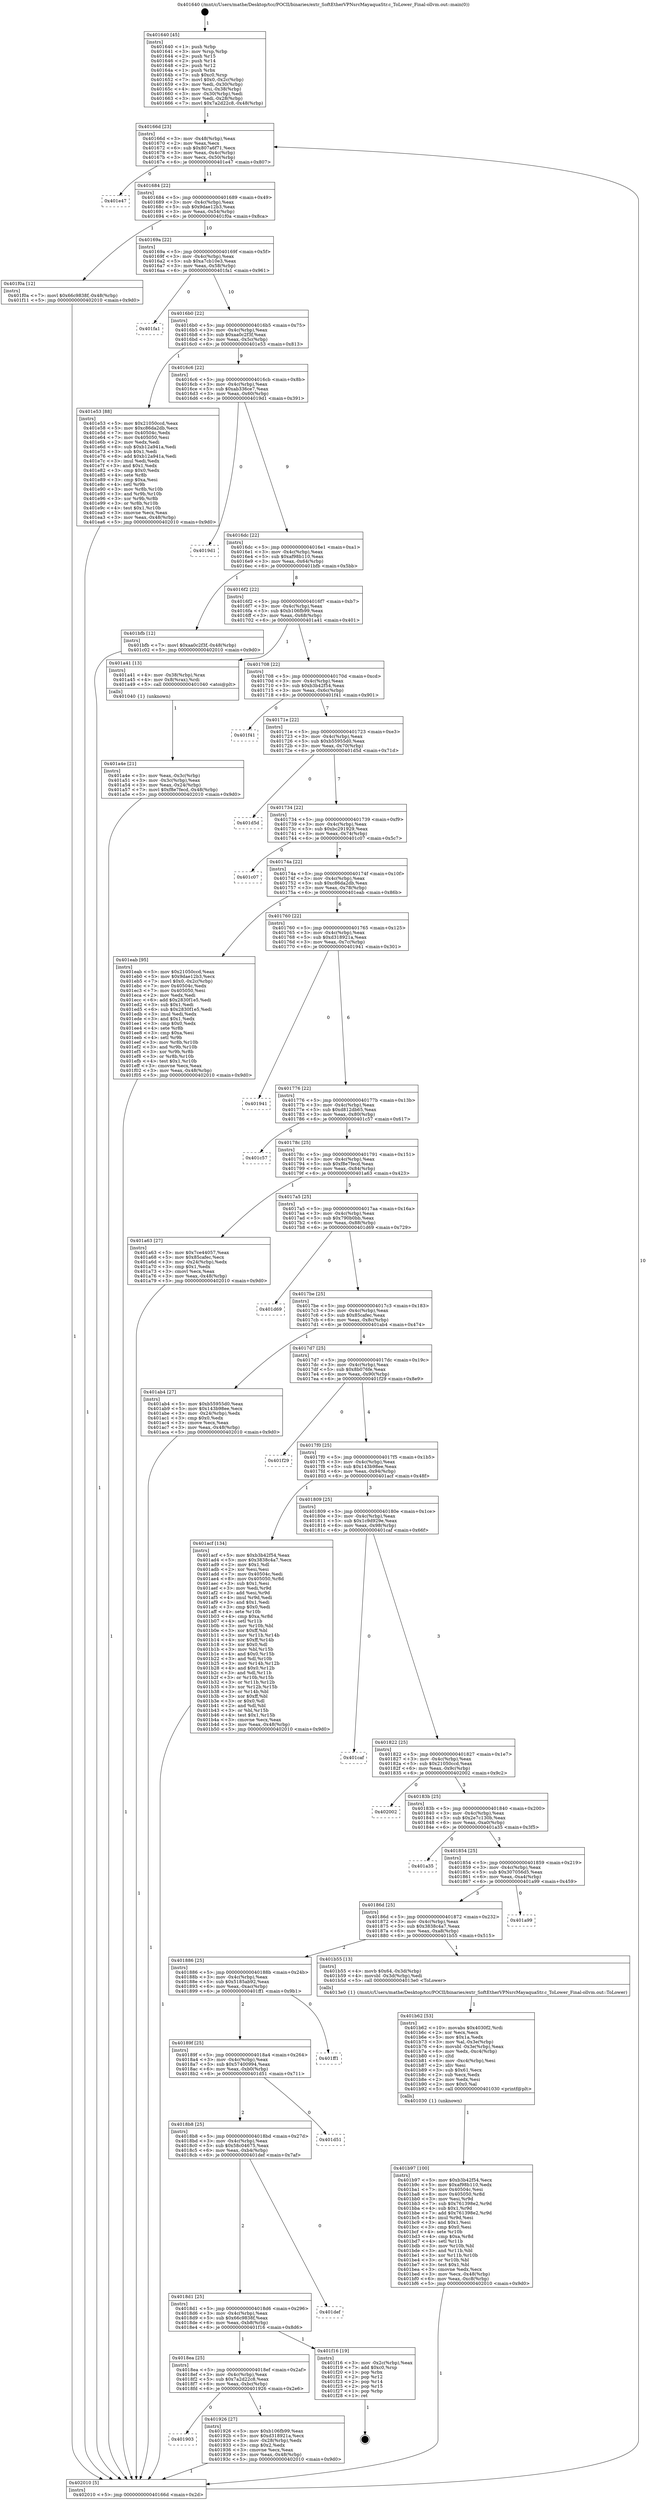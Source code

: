 digraph "0x401640" {
  label = "0x401640 (/mnt/c/Users/mathe/Desktop/tcc/POCII/binaries/extr_SoftEtherVPNsrcMayaquaStr.c_ToLower_Final-ollvm.out::main(0))"
  labelloc = "t"
  node[shape=record]

  Entry [label="",width=0.3,height=0.3,shape=circle,fillcolor=black,style=filled]
  "0x40166d" [label="{
     0x40166d [23]\l
     | [instrs]\l
     &nbsp;&nbsp;0x40166d \<+3\>: mov -0x48(%rbp),%eax\l
     &nbsp;&nbsp;0x401670 \<+2\>: mov %eax,%ecx\l
     &nbsp;&nbsp;0x401672 \<+6\>: sub $0x807a6f71,%ecx\l
     &nbsp;&nbsp;0x401678 \<+3\>: mov %eax,-0x4c(%rbp)\l
     &nbsp;&nbsp;0x40167b \<+3\>: mov %ecx,-0x50(%rbp)\l
     &nbsp;&nbsp;0x40167e \<+6\>: je 0000000000401e47 \<main+0x807\>\l
  }"]
  "0x401e47" [label="{
     0x401e47\l
  }", style=dashed]
  "0x401684" [label="{
     0x401684 [22]\l
     | [instrs]\l
     &nbsp;&nbsp;0x401684 \<+5\>: jmp 0000000000401689 \<main+0x49\>\l
     &nbsp;&nbsp;0x401689 \<+3\>: mov -0x4c(%rbp),%eax\l
     &nbsp;&nbsp;0x40168c \<+5\>: sub $0x9dae12b3,%eax\l
     &nbsp;&nbsp;0x401691 \<+3\>: mov %eax,-0x54(%rbp)\l
     &nbsp;&nbsp;0x401694 \<+6\>: je 0000000000401f0a \<main+0x8ca\>\l
  }"]
  Exit [label="",width=0.3,height=0.3,shape=circle,fillcolor=black,style=filled,peripheries=2]
  "0x401f0a" [label="{
     0x401f0a [12]\l
     | [instrs]\l
     &nbsp;&nbsp;0x401f0a \<+7\>: movl $0x66c9838f,-0x48(%rbp)\l
     &nbsp;&nbsp;0x401f11 \<+5\>: jmp 0000000000402010 \<main+0x9d0\>\l
  }"]
  "0x40169a" [label="{
     0x40169a [22]\l
     | [instrs]\l
     &nbsp;&nbsp;0x40169a \<+5\>: jmp 000000000040169f \<main+0x5f\>\l
     &nbsp;&nbsp;0x40169f \<+3\>: mov -0x4c(%rbp),%eax\l
     &nbsp;&nbsp;0x4016a2 \<+5\>: sub $0xa7cb10e3,%eax\l
     &nbsp;&nbsp;0x4016a7 \<+3\>: mov %eax,-0x58(%rbp)\l
     &nbsp;&nbsp;0x4016aa \<+6\>: je 0000000000401fa1 \<main+0x961\>\l
  }"]
  "0x401b97" [label="{
     0x401b97 [100]\l
     | [instrs]\l
     &nbsp;&nbsp;0x401b97 \<+5\>: mov $0xb3b42f54,%ecx\l
     &nbsp;&nbsp;0x401b9c \<+5\>: mov $0xaf98b110,%edx\l
     &nbsp;&nbsp;0x401ba1 \<+7\>: mov 0x40504c,%esi\l
     &nbsp;&nbsp;0x401ba8 \<+8\>: mov 0x405050,%r8d\l
     &nbsp;&nbsp;0x401bb0 \<+3\>: mov %esi,%r9d\l
     &nbsp;&nbsp;0x401bb3 \<+7\>: sub $0x761398e2,%r9d\l
     &nbsp;&nbsp;0x401bba \<+4\>: sub $0x1,%r9d\l
     &nbsp;&nbsp;0x401bbe \<+7\>: add $0x761398e2,%r9d\l
     &nbsp;&nbsp;0x401bc5 \<+4\>: imul %r9d,%esi\l
     &nbsp;&nbsp;0x401bc9 \<+3\>: and $0x1,%esi\l
     &nbsp;&nbsp;0x401bcc \<+3\>: cmp $0x0,%esi\l
     &nbsp;&nbsp;0x401bcf \<+4\>: sete %r10b\l
     &nbsp;&nbsp;0x401bd3 \<+4\>: cmp $0xa,%r8d\l
     &nbsp;&nbsp;0x401bd7 \<+4\>: setl %r11b\l
     &nbsp;&nbsp;0x401bdb \<+3\>: mov %r10b,%bl\l
     &nbsp;&nbsp;0x401bde \<+3\>: and %r11b,%bl\l
     &nbsp;&nbsp;0x401be1 \<+3\>: xor %r11b,%r10b\l
     &nbsp;&nbsp;0x401be4 \<+3\>: or %r10b,%bl\l
     &nbsp;&nbsp;0x401be7 \<+3\>: test $0x1,%bl\l
     &nbsp;&nbsp;0x401bea \<+3\>: cmovne %edx,%ecx\l
     &nbsp;&nbsp;0x401bed \<+3\>: mov %ecx,-0x48(%rbp)\l
     &nbsp;&nbsp;0x401bf0 \<+6\>: mov %eax,-0xc8(%rbp)\l
     &nbsp;&nbsp;0x401bf6 \<+5\>: jmp 0000000000402010 \<main+0x9d0\>\l
  }"]
  "0x401fa1" [label="{
     0x401fa1\l
  }", style=dashed]
  "0x4016b0" [label="{
     0x4016b0 [22]\l
     | [instrs]\l
     &nbsp;&nbsp;0x4016b0 \<+5\>: jmp 00000000004016b5 \<main+0x75\>\l
     &nbsp;&nbsp;0x4016b5 \<+3\>: mov -0x4c(%rbp),%eax\l
     &nbsp;&nbsp;0x4016b8 \<+5\>: sub $0xaa0c2f3f,%eax\l
     &nbsp;&nbsp;0x4016bd \<+3\>: mov %eax,-0x5c(%rbp)\l
     &nbsp;&nbsp;0x4016c0 \<+6\>: je 0000000000401e53 \<main+0x813\>\l
  }"]
  "0x401b62" [label="{
     0x401b62 [53]\l
     | [instrs]\l
     &nbsp;&nbsp;0x401b62 \<+10\>: movabs $0x4030f2,%rdi\l
     &nbsp;&nbsp;0x401b6c \<+2\>: xor %ecx,%ecx\l
     &nbsp;&nbsp;0x401b6e \<+5\>: mov $0x1a,%edx\l
     &nbsp;&nbsp;0x401b73 \<+3\>: mov %al,-0x3e(%rbp)\l
     &nbsp;&nbsp;0x401b76 \<+4\>: movsbl -0x3e(%rbp),%eax\l
     &nbsp;&nbsp;0x401b7a \<+6\>: mov %edx,-0xc4(%rbp)\l
     &nbsp;&nbsp;0x401b80 \<+1\>: cltd\l
     &nbsp;&nbsp;0x401b81 \<+6\>: mov -0xc4(%rbp),%esi\l
     &nbsp;&nbsp;0x401b87 \<+2\>: idiv %esi\l
     &nbsp;&nbsp;0x401b89 \<+3\>: sub $0x61,%ecx\l
     &nbsp;&nbsp;0x401b8c \<+2\>: sub %ecx,%edx\l
     &nbsp;&nbsp;0x401b8e \<+2\>: mov %edx,%esi\l
     &nbsp;&nbsp;0x401b90 \<+2\>: mov $0x0,%al\l
     &nbsp;&nbsp;0x401b92 \<+5\>: call 0000000000401030 \<printf@plt\>\l
     | [calls]\l
     &nbsp;&nbsp;0x401030 \{1\} (unknown)\l
  }"]
  "0x401e53" [label="{
     0x401e53 [88]\l
     | [instrs]\l
     &nbsp;&nbsp;0x401e53 \<+5\>: mov $0x21050ccd,%eax\l
     &nbsp;&nbsp;0x401e58 \<+5\>: mov $0xc86da2db,%ecx\l
     &nbsp;&nbsp;0x401e5d \<+7\>: mov 0x40504c,%edx\l
     &nbsp;&nbsp;0x401e64 \<+7\>: mov 0x405050,%esi\l
     &nbsp;&nbsp;0x401e6b \<+2\>: mov %edx,%edi\l
     &nbsp;&nbsp;0x401e6d \<+6\>: sub $0xb12a941a,%edi\l
     &nbsp;&nbsp;0x401e73 \<+3\>: sub $0x1,%edi\l
     &nbsp;&nbsp;0x401e76 \<+6\>: add $0xb12a941a,%edi\l
     &nbsp;&nbsp;0x401e7c \<+3\>: imul %edi,%edx\l
     &nbsp;&nbsp;0x401e7f \<+3\>: and $0x1,%edx\l
     &nbsp;&nbsp;0x401e82 \<+3\>: cmp $0x0,%edx\l
     &nbsp;&nbsp;0x401e85 \<+4\>: sete %r8b\l
     &nbsp;&nbsp;0x401e89 \<+3\>: cmp $0xa,%esi\l
     &nbsp;&nbsp;0x401e8c \<+4\>: setl %r9b\l
     &nbsp;&nbsp;0x401e90 \<+3\>: mov %r8b,%r10b\l
     &nbsp;&nbsp;0x401e93 \<+3\>: and %r9b,%r10b\l
     &nbsp;&nbsp;0x401e96 \<+3\>: xor %r9b,%r8b\l
     &nbsp;&nbsp;0x401e99 \<+3\>: or %r8b,%r10b\l
     &nbsp;&nbsp;0x401e9c \<+4\>: test $0x1,%r10b\l
     &nbsp;&nbsp;0x401ea0 \<+3\>: cmovne %ecx,%eax\l
     &nbsp;&nbsp;0x401ea3 \<+3\>: mov %eax,-0x48(%rbp)\l
     &nbsp;&nbsp;0x401ea6 \<+5\>: jmp 0000000000402010 \<main+0x9d0\>\l
  }"]
  "0x4016c6" [label="{
     0x4016c6 [22]\l
     | [instrs]\l
     &nbsp;&nbsp;0x4016c6 \<+5\>: jmp 00000000004016cb \<main+0x8b\>\l
     &nbsp;&nbsp;0x4016cb \<+3\>: mov -0x4c(%rbp),%eax\l
     &nbsp;&nbsp;0x4016ce \<+5\>: sub $0xab336ce7,%eax\l
     &nbsp;&nbsp;0x4016d3 \<+3\>: mov %eax,-0x60(%rbp)\l
     &nbsp;&nbsp;0x4016d6 \<+6\>: je 00000000004019d1 \<main+0x391\>\l
  }"]
  "0x401a4e" [label="{
     0x401a4e [21]\l
     | [instrs]\l
     &nbsp;&nbsp;0x401a4e \<+3\>: mov %eax,-0x3c(%rbp)\l
     &nbsp;&nbsp;0x401a51 \<+3\>: mov -0x3c(%rbp),%eax\l
     &nbsp;&nbsp;0x401a54 \<+3\>: mov %eax,-0x24(%rbp)\l
     &nbsp;&nbsp;0x401a57 \<+7\>: movl $0xf8e7fecd,-0x48(%rbp)\l
     &nbsp;&nbsp;0x401a5e \<+5\>: jmp 0000000000402010 \<main+0x9d0\>\l
  }"]
  "0x4019d1" [label="{
     0x4019d1\l
  }", style=dashed]
  "0x4016dc" [label="{
     0x4016dc [22]\l
     | [instrs]\l
     &nbsp;&nbsp;0x4016dc \<+5\>: jmp 00000000004016e1 \<main+0xa1\>\l
     &nbsp;&nbsp;0x4016e1 \<+3\>: mov -0x4c(%rbp),%eax\l
     &nbsp;&nbsp;0x4016e4 \<+5\>: sub $0xaf98b110,%eax\l
     &nbsp;&nbsp;0x4016e9 \<+3\>: mov %eax,-0x64(%rbp)\l
     &nbsp;&nbsp;0x4016ec \<+6\>: je 0000000000401bfb \<main+0x5bb\>\l
  }"]
  "0x401640" [label="{
     0x401640 [45]\l
     | [instrs]\l
     &nbsp;&nbsp;0x401640 \<+1\>: push %rbp\l
     &nbsp;&nbsp;0x401641 \<+3\>: mov %rsp,%rbp\l
     &nbsp;&nbsp;0x401644 \<+2\>: push %r15\l
     &nbsp;&nbsp;0x401646 \<+2\>: push %r14\l
     &nbsp;&nbsp;0x401648 \<+2\>: push %r12\l
     &nbsp;&nbsp;0x40164a \<+1\>: push %rbx\l
     &nbsp;&nbsp;0x40164b \<+7\>: sub $0xc0,%rsp\l
     &nbsp;&nbsp;0x401652 \<+7\>: movl $0x0,-0x2c(%rbp)\l
     &nbsp;&nbsp;0x401659 \<+3\>: mov %edi,-0x30(%rbp)\l
     &nbsp;&nbsp;0x40165c \<+4\>: mov %rsi,-0x38(%rbp)\l
     &nbsp;&nbsp;0x401660 \<+3\>: mov -0x30(%rbp),%edi\l
     &nbsp;&nbsp;0x401663 \<+3\>: mov %edi,-0x28(%rbp)\l
     &nbsp;&nbsp;0x401666 \<+7\>: movl $0x7a2d22c8,-0x48(%rbp)\l
  }"]
  "0x401bfb" [label="{
     0x401bfb [12]\l
     | [instrs]\l
     &nbsp;&nbsp;0x401bfb \<+7\>: movl $0xaa0c2f3f,-0x48(%rbp)\l
     &nbsp;&nbsp;0x401c02 \<+5\>: jmp 0000000000402010 \<main+0x9d0\>\l
  }"]
  "0x4016f2" [label="{
     0x4016f2 [22]\l
     | [instrs]\l
     &nbsp;&nbsp;0x4016f2 \<+5\>: jmp 00000000004016f7 \<main+0xb7\>\l
     &nbsp;&nbsp;0x4016f7 \<+3\>: mov -0x4c(%rbp),%eax\l
     &nbsp;&nbsp;0x4016fa \<+5\>: sub $0xb106fb99,%eax\l
     &nbsp;&nbsp;0x4016ff \<+3\>: mov %eax,-0x68(%rbp)\l
     &nbsp;&nbsp;0x401702 \<+6\>: je 0000000000401a41 \<main+0x401\>\l
  }"]
  "0x402010" [label="{
     0x402010 [5]\l
     | [instrs]\l
     &nbsp;&nbsp;0x402010 \<+5\>: jmp 000000000040166d \<main+0x2d\>\l
  }"]
  "0x401a41" [label="{
     0x401a41 [13]\l
     | [instrs]\l
     &nbsp;&nbsp;0x401a41 \<+4\>: mov -0x38(%rbp),%rax\l
     &nbsp;&nbsp;0x401a45 \<+4\>: mov 0x8(%rax),%rdi\l
     &nbsp;&nbsp;0x401a49 \<+5\>: call 0000000000401040 \<atoi@plt\>\l
     | [calls]\l
     &nbsp;&nbsp;0x401040 \{1\} (unknown)\l
  }"]
  "0x401708" [label="{
     0x401708 [22]\l
     | [instrs]\l
     &nbsp;&nbsp;0x401708 \<+5\>: jmp 000000000040170d \<main+0xcd\>\l
     &nbsp;&nbsp;0x40170d \<+3\>: mov -0x4c(%rbp),%eax\l
     &nbsp;&nbsp;0x401710 \<+5\>: sub $0xb3b42f54,%eax\l
     &nbsp;&nbsp;0x401715 \<+3\>: mov %eax,-0x6c(%rbp)\l
     &nbsp;&nbsp;0x401718 \<+6\>: je 0000000000401f41 \<main+0x901\>\l
  }"]
  "0x401903" [label="{
     0x401903\l
  }", style=dashed]
  "0x401f41" [label="{
     0x401f41\l
  }", style=dashed]
  "0x40171e" [label="{
     0x40171e [22]\l
     | [instrs]\l
     &nbsp;&nbsp;0x40171e \<+5\>: jmp 0000000000401723 \<main+0xe3\>\l
     &nbsp;&nbsp;0x401723 \<+3\>: mov -0x4c(%rbp),%eax\l
     &nbsp;&nbsp;0x401726 \<+5\>: sub $0xb55955d0,%eax\l
     &nbsp;&nbsp;0x40172b \<+3\>: mov %eax,-0x70(%rbp)\l
     &nbsp;&nbsp;0x40172e \<+6\>: je 0000000000401d5d \<main+0x71d\>\l
  }"]
  "0x401926" [label="{
     0x401926 [27]\l
     | [instrs]\l
     &nbsp;&nbsp;0x401926 \<+5\>: mov $0xb106fb99,%eax\l
     &nbsp;&nbsp;0x40192b \<+5\>: mov $0xd318921a,%ecx\l
     &nbsp;&nbsp;0x401930 \<+3\>: mov -0x28(%rbp),%edx\l
     &nbsp;&nbsp;0x401933 \<+3\>: cmp $0x2,%edx\l
     &nbsp;&nbsp;0x401936 \<+3\>: cmovne %ecx,%eax\l
     &nbsp;&nbsp;0x401939 \<+3\>: mov %eax,-0x48(%rbp)\l
     &nbsp;&nbsp;0x40193c \<+5\>: jmp 0000000000402010 \<main+0x9d0\>\l
  }"]
  "0x401d5d" [label="{
     0x401d5d\l
  }", style=dashed]
  "0x401734" [label="{
     0x401734 [22]\l
     | [instrs]\l
     &nbsp;&nbsp;0x401734 \<+5\>: jmp 0000000000401739 \<main+0xf9\>\l
     &nbsp;&nbsp;0x401739 \<+3\>: mov -0x4c(%rbp),%eax\l
     &nbsp;&nbsp;0x40173c \<+5\>: sub $0xbc291929,%eax\l
     &nbsp;&nbsp;0x401741 \<+3\>: mov %eax,-0x74(%rbp)\l
     &nbsp;&nbsp;0x401744 \<+6\>: je 0000000000401c07 \<main+0x5c7\>\l
  }"]
  "0x4018ea" [label="{
     0x4018ea [25]\l
     | [instrs]\l
     &nbsp;&nbsp;0x4018ea \<+5\>: jmp 00000000004018ef \<main+0x2af\>\l
     &nbsp;&nbsp;0x4018ef \<+3\>: mov -0x4c(%rbp),%eax\l
     &nbsp;&nbsp;0x4018f2 \<+5\>: sub $0x7a2d22c8,%eax\l
     &nbsp;&nbsp;0x4018f7 \<+6\>: mov %eax,-0xbc(%rbp)\l
     &nbsp;&nbsp;0x4018fd \<+6\>: je 0000000000401926 \<main+0x2e6\>\l
  }"]
  "0x401c07" [label="{
     0x401c07\l
  }", style=dashed]
  "0x40174a" [label="{
     0x40174a [22]\l
     | [instrs]\l
     &nbsp;&nbsp;0x40174a \<+5\>: jmp 000000000040174f \<main+0x10f\>\l
     &nbsp;&nbsp;0x40174f \<+3\>: mov -0x4c(%rbp),%eax\l
     &nbsp;&nbsp;0x401752 \<+5\>: sub $0xc86da2db,%eax\l
     &nbsp;&nbsp;0x401757 \<+3\>: mov %eax,-0x78(%rbp)\l
     &nbsp;&nbsp;0x40175a \<+6\>: je 0000000000401eab \<main+0x86b\>\l
  }"]
  "0x401f16" [label="{
     0x401f16 [19]\l
     | [instrs]\l
     &nbsp;&nbsp;0x401f16 \<+3\>: mov -0x2c(%rbp),%eax\l
     &nbsp;&nbsp;0x401f19 \<+7\>: add $0xc0,%rsp\l
     &nbsp;&nbsp;0x401f20 \<+1\>: pop %rbx\l
     &nbsp;&nbsp;0x401f21 \<+2\>: pop %r12\l
     &nbsp;&nbsp;0x401f23 \<+2\>: pop %r14\l
     &nbsp;&nbsp;0x401f25 \<+2\>: pop %r15\l
     &nbsp;&nbsp;0x401f27 \<+1\>: pop %rbp\l
     &nbsp;&nbsp;0x401f28 \<+1\>: ret\l
  }"]
  "0x401eab" [label="{
     0x401eab [95]\l
     | [instrs]\l
     &nbsp;&nbsp;0x401eab \<+5\>: mov $0x21050ccd,%eax\l
     &nbsp;&nbsp;0x401eb0 \<+5\>: mov $0x9dae12b3,%ecx\l
     &nbsp;&nbsp;0x401eb5 \<+7\>: movl $0x0,-0x2c(%rbp)\l
     &nbsp;&nbsp;0x401ebc \<+7\>: mov 0x40504c,%edx\l
     &nbsp;&nbsp;0x401ec3 \<+7\>: mov 0x405050,%esi\l
     &nbsp;&nbsp;0x401eca \<+2\>: mov %edx,%edi\l
     &nbsp;&nbsp;0x401ecc \<+6\>: add $0x2830f1e5,%edi\l
     &nbsp;&nbsp;0x401ed2 \<+3\>: sub $0x1,%edi\l
     &nbsp;&nbsp;0x401ed5 \<+6\>: sub $0x2830f1e5,%edi\l
     &nbsp;&nbsp;0x401edb \<+3\>: imul %edi,%edx\l
     &nbsp;&nbsp;0x401ede \<+3\>: and $0x1,%edx\l
     &nbsp;&nbsp;0x401ee1 \<+3\>: cmp $0x0,%edx\l
     &nbsp;&nbsp;0x401ee4 \<+4\>: sete %r8b\l
     &nbsp;&nbsp;0x401ee8 \<+3\>: cmp $0xa,%esi\l
     &nbsp;&nbsp;0x401eeb \<+4\>: setl %r9b\l
     &nbsp;&nbsp;0x401eef \<+3\>: mov %r8b,%r10b\l
     &nbsp;&nbsp;0x401ef2 \<+3\>: and %r9b,%r10b\l
     &nbsp;&nbsp;0x401ef5 \<+3\>: xor %r9b,%r8b\l
     &nbsp;&nbsp;0x401ef8 \<+3\>: or %r8b,%r10b\l
     &nbsp;&nbsp;0x401efb \<+4\>: test $0x1,%r10b\l
     &nbsp;&nbsp;0x401eff \<+3\>: cmovne %ecx,%eax\l
     &nbsp;&nbsp;0x401f02 \<+3\>: mov %eax,-0x48(%rbp)\l
     &nbsp;&nbsp;0x401f05 \<+5\>: jmp 0000000000402010 \<main+0x9d0\>\l
  }"]
  "0x401760" [label="{
     0x401760 [22]\l
     | [instrs]\l
     &nbsp;&nbsp;0x401760 \<+5\>: jmp 0000000000401765 \<main+0x125\>\l
     &nbsp;&nbsp;0x401765 \<+3\>: mov -0x4c(%rbp),%eax\l
     &nbsp;&nbsp;0x401768 \<+5\>: sub $0xd318921a,%eax\l
     &nbsp;&nbsp;0x40176d \<+3\>: mov %eax,-0x7c(%rbp)\l
     &nbsp;&nbsp;0x401770 \<+6\>: je 0000000000401941 \<main+0x301\>\l
  }"]
  "0x4018d1" [label="{
     0x4018d1 [25]\l
     | [instrs]\l
     &nbsp;&nbsp;0x4018d1 \<+5\>: jmp 00000000004018d6 \<main+0x296\>\l
     &nbsp;&nbsp;0x4018d6 \<+3\>: mov -0x4c(%rbp),%eax\l
     &nbsp;&nbsp;0x4018d9 \<+5\>: sub $0x66c9838f,%eax\l
     &nbsp;&nbsp;0x4018de \<+6\>: mov %eax,-0xb8(%rbp)\l
     &nbsp;&nbsp;0x4018e4 \<+6\>: je 0000000000401f16 \<main+0x8d6\>\l
  }"]
  "0x401941" [label="{
     0x401941\l
  }", style=dashed]
  "0x401776" [label="{
     0x401776 [22]\l
     | [instrs]\l
     &nbsp;&nbsp;0x401776 \<+5\>: jmp 000000000040177b \<main+0x13b\>\l
     &nbsp;&nbsp;0x40177b \<+3\>: mov -0x4c(%rbp),%eax\l
     &nbsp;&nbsp;0x40177e \<+5\>: sub $0xd812db65,%eax\l
     &nbsp;&nbsp;0x401783 \<+3\>: mov %eax,-0x80(%rbp)\l
     &nbsp;&nbsp;0x401786 \<+6\>: je 0000000000401c57 \<main+0x617\>\l
  }"]
  "0x401def" [label="{
     0x401def\l
  }", style=dashed]
  "0x401c57" [label="{
     0x401c57\l
  }", style=dashed]
  "0x40178c" [label="{
     0x40178c [25]\l
     | [instrs]\l
     &nbsp;&nbsp;0x40178c \<+5\>: jmp 0000000000401791 \<main+0x151\>\l
     &nbsp;&nbsp;0x401791 \<+3\>: mov -0x4c(%rbp),%eax\l
     &nbsp;&nbsp;0x401794 \<+5\>: sub $0xf8e7fecd,%eax\l
     &nbsp;&nbsp;0x401799 \<+6\>: mov %eax,-0x84(%rbp)\l
     &nbsp;&nbsp;0x40179f \<+6\>: je 0000000000401a63 \<main+0x423\>\l
  }"]
  "0x4018b8" [label="{
     0x4018b8 [25]\l
     | [instrs]\l
     &nbsp;&nbsp;0x4018b8 \<+5\>: jmp 00000000004018bd \<main+0x27d\>\l
     &nbsp;&nbsp;0x4018bd \<+3\>: mov -0x4c(%rbp),%eax\l
     &nbsp;&nbsp;0x4018c0 \<+5\>: sub $0x58c04675,%eax\l
     &nbsp;&nbsp;0x4018c5 \<+6\>: mov %eax,-0xb4(%rbp)\l
     &nbsp;&nbsp;0x4018cb \<+6\>: je 0000000000401def \<main+0x7af\>\l
  }"]
  "0x401a63" [label="{
     0x401a63 [27]\l
     | [instrs]\l
     &nbsp;&nbsp;0x401a63 \<+5\>: mov $0x7ce44057,%eax\l
     &nbsp;&nbsp;0x401a68 \<+5\>: mov $0x85cafec,%ecx\l
     &nbsp;&nbsp;0x401a6d \<+3\>: mov -0x24(%rbp),%edx\l
     &nbsp;&nbsp;0x401a70 \<+3\>: cmp $0x1,%edx\l
     &nbsp;&nbsp;0x401a73 \<+3\>: cmovl %ecx,%eax\l
     &nbsp;&nbsp;0x401a76 \<+3\>: mov %eax,-0x48(%rbp)\l
     &nbsp;&nbsp;0x401a79 \<+5\>: jmp 0000000000402010 \<main+0x9d0\>\l
  }"]
  "0x4017a5" [label="{
     0x4017a5 [25]\l
     | [instrs]\l
     &nbsp;&nbsp;0x4017a5 \<+5\>: jmp 00000000004017aa \<main+0x16a\>\l
     &nbsp;&nbsp;0x4017aa \<+3\>: mov -0x4c(%rbp),%eax\l
     &nbsp;&nbsp;0x4017ad \<+5\>: sub $0x790b0bb,%eax\l
     &nbsp;&nbsp;0x4017b2 \<+6\>: mov %eax,-0x88(%rbp)\l
     &nbsp;&nbsp;0x4017b8 \<+6\>: je 0000000000401d69 \<main+0x729\>\l
  }"]
  "0x401d51" [label="{
     0x401d51\l
  }", style=dashed]
  "0x401d69" [label="{
     0x401d69\l
  }", style=dashed]
  "0x4017be" [label="{
     0x4017be [25]\l
     | [instrs]\l
     &nbsp;&nbsp;0x4017be \<+5\>: jmp 00000000004017c3 \<main+0x183\>\l
     &nbsp;&nbsp;0x4017c3 \<+3\>: mov -0x4c(%rbp),%eax\l
     &nbsp;&nbsp;0x4017c6 \<+5\>: sub $0x85cafec,%eax\l
     &nbsp;&nbsp;0x4017cb \<+6\>: mov %eax,-0x8c(%rbp)\l
     &nbsp;&nbsp;0x4017d1 \<+6\>: je 0000000000401ab4 \<main+0x474\>\l
  }"]
  "0x40189f" [label="{
     0x40189f [25]\l
     | [instrs]\l
     &nbsp;&nbsp;0x40189f \<+5\>: jmp 00000000004018a4 \<main+0x264\>\l
     &nbsp;&nbsp;0x4018a4 \<+3\>: mov -0x4c(%rbp),%eax\l
     &nbsp;&nbsp;0x4018a7 \<+5\>: sub $0x57400994,%eax\l
     &nbsp;&nbsp;0x4018ac \<+6\>: mov %eax,-0xb0(%rbp)\l
     &nbsp;&nbsp;0x4018b2 \<+6\>: je 0000000000401d51 \<main+0x711\>\l
  }"]
  "0x401ab4" [label="{
     0x401ab4 [27]\l
     | [instrs]\l
     &nbsp;&nbsp;0x401ab4 \<+5\>: mov $0xb55955d0,%eax\l
     &nbsp;&nbsp;0x401ab9 \<+5\>: mov $0x143b98ee,%ecx\l
     &nbsp;&nbsp;0x401abe \<+3\>: mov -0x24(%rbp),%edx\l
     &nbsp;&nbsp;0x401ac1 \<+3\>: cmp $0x0,%edx\l
     &nbsp;&nbsp;0x401ac4 \<+3\>: cmove %ecx,%eax\l
     &nbsp;&nbsp;0x401ac7 \<+3\>: mov %eax,-0x48(%rbp)\l
     &nbsp;&nbsp;0x401aca \<+5\>: jmp 0000000000402010 \<main+0x9d0\>\l
  }"]
  "0x4017d7" [label="{
     0x4017d7 [25]\l
     | [instrs]\l
     &nbsp;&nbsp;0x4017d7 \<+5\>: jmp 00000000004017dc \<main+0x19c\>\l
     &nbsp;&nbsp;0x4017dc \<+3\>: mov -0x4c(%rbp),%eax\l
     &nbsp;&nbsp;0x4017df \<+5\>: sub $0x8b076fe,%eax\l
     &nbsp;&nbsp;0x4017e4 \<+6\>: mov %eax,-0x90(%rbp)\l
     &nbsp;&nbsp;0x4017ea \<+6\>: je 0000000000401f29 \<main+0x8e9\>\l
  }"]
  "0x401ff1" [label="{
     0x401ff1\l
  }", style=dashed]
  "0x401f29" [label="{
     0x401f29\l
  }", style=dashed]
  "0x4017f0" [label="{
     0x4017f0 [25]\l
     | [instrs]\l
     &nbsp;&nbsp;0x4017f0 \<+5\>: jmp 00000000004017f5 \<main+0x1b5\>\l
     &nbsp;&nbsp;0x4017f5 \<+3\>: mov -0x4c(%rbp),%eax\l
     &nbsp;&nbsp;0x4017f8 \<+5\>: sub $0x143b98ee,%eax\l
     &nbsp;&nbsp;0x4017fd \<+6\>: mov %eax,-0x94(%rbp)\l
     &nbsp;&nbsp;0x401803 \<+6\>: je 0000000000401acf \<main+0x48f\>\l
  }"]
  "0x401886" [label="{
     0x401886 [25]\l
     | [instrs]\l
     &nbsp;&nbsp;0x401886 \<+5\>: jmp 000000000040188b \<main+0x24b\>\l
     &nbsp;&nbsp;0x40188b \<+3\>: mov -0x4c(%rbp),%eax\l
     &nbsp;&nbsp;0x40188e \<+5\>: sub $0x5185ab92,%eax\l
     &nbsp;&nbsp;0x401893 \<+6\>: mov %eax,-0xac(%rbp)\l
     &nbsp;&nbsp;0x401899 \<+6\>: je 0000000000401ff1 \<main+0x9b1\>\l
  }"]
  "0x401acf" [label="{
     0x401acf [134]\l
     | [instrs]\l
     &nbsp;&nbsp;0x401acf \<+5\>: mov $0xb3b42f54,%eax\l
     &nbsp;&nbsp;0x401ad4 \<+5\>: mov $0x3838c4a7,%ecx\l
     &nbsp;&nbsp;0x401ad9 \<+2\>: mov $0x1,%dl\l
     &nbsp;&nbsp;0x401adb \<+2\>: xor %esi,%esi\l
     &nbsp;&nbsp;0x401add \<+7\>: mov 0x40504c,%edi\l
     &nbsp;&nbsp;0x401ae4 \<+8\>: mov 0x405050,%r8d\l
     &nbsp;&nbsp;0x401aec \<+3\>: sub $0x1,%esi\l
     &nbsp;&nbsp;0x401aef \<+3\>: mov %edi,%r9d\l
     &nbsp;&nbsp;0x401af2 \<+3\>: add %esi,%r9d\l
     &nbsp;&nbsp;0x401af5 \<+4\>: imul %r9d,%edi\l
     &nbsp;&nbsp;0x401af9 \<+3\>: and $0x1,%edi\l
     &nbsp;&nbsp;0x401afc \<+3\>: cmp $0x0,%edi\l
     &nbsp;&nbsp;0x401aff \<+4\>: sete %r10b\l
     &nbsp;&nbsp;0x401b03 \<+4\>: cmp $0xa,%r8d\l
     &nbsp;&nbsp;0x401b07 \<+4\>: setl %r11b\l
     &nbsp;&nbsp;0x401b0b \<+3\>: mov %r10b,%bl\l
     &nbsp;&nbsp;0x401b0e \<+3\>: xor $0xff,%bl\l
     &nbsp;&nbsp;0x401b11 \<+3\>: mov %r11b,%r14b\l
     &nbsp;&nbsp;0x401b14 \<+4\>: xor $0xff,%r14b\l
     &nbsp;&nbsp;0x401b18 \<+3\>: xor $0x0,%dl\l
     &nbsp;&nbsp;0x401b1b \<+3\>: mov %bl,%r15b\l
     &nbsp;&nbsp;0x401b1e \<+4\>: and $0x0,%r15b\l
     &nbsp;&nbsp;0x401b22 \<+3\>: and %dl,%r10b\l
     &nbsp;&nbsp;0x401b25 \<+3\>: mov %r14b,%r12b\l
     &nbsp;&nbsp;0x401b28 \<+4\>: and $0x0,%r12b\l
     &nbsp;&nbsp;0x401b2c \<+3\>: and %dl,%r11b\l
     &nbsp;&nbsp;0x401b2f \<+3\>: or %r10b,%r15b\l
     &nbsp;&nbsp;0x401b32 \<+3\>: or %r11b,%r12b\l
     &nbsp;&nbsp;0x401b35 \<+3\>: xor %r12b,%r15b\l
     &nbsp;&nbsp;0x401b38 \<+3\>: or %r14b,%bl\l
     &nbsp;&nbsp;0x401b3b \<+3\>: xor $0xff,%bl\l
     &nbsp;&nbsp;0x401b3e \<+3\>: or $0x0,%dl\l
     &nbsp;&nbsp;0x401b41 \<+2\>: and %dl,%bl\l
     &nbsp;&nbsp;0x401b43 \<+3\>: or %bl,%r15b\l
     &nbsp;&nbsp;0x401b46 \<+4\>: test $0x1,%r15b\l
     &nbsp;&nbsp;0x401b4a \<+3\>: cmovne %ecx,%eax\l
     &nbsp;&nbsp;0x401b4d \<+3\>: mov %eax,-0x48(%rbp)\l
     &nbsp;&nbsp;0x401b50 \<+5\>: jmp 0000000000402010 \<main+0x9d0\>\l
  }"]
  "0x401809" [label="{
     0x401809 [25]\l
     | [instrs]\l
     &nbsp;&nbsp;0x401809 \<+5\>: jmp 000000000040180e \<main+0x1ce\>\l
     &nbsp;&nbsp;0x40180e \<+3\>: mov -0x4c(%rbp),%eax\l
     &nbsp;&nbsp;0x401811 \<+5\>: sub $0x1c9d929e,%eax\l
     &nbsp;&nbsp;0x401816 \<+6\>: mov %eax,-0x98(%rbp)\l
     &nbsp;&nbsp;0x40181c \<+6\>: je 0000000000401caf \<main+0x66f\>\l
  }"]
  "0x401b55" [label="{
     0x401b55 [13]\l
     | [instrs]\l
     &nbsp;&nbsp;0x401b55 \<+4\>: movb $0x64,-0x3d(%rbp)\l
     &nbsp;&nbsp;0x401b59 \<+4\>: movsbl -0x3d(%rbp),%edi\l
     &nbsp;&nbsp;0x401b5d \<+5\>: call 00000000004013e0 \<ToLower\>\l
     | [calls]\l
     &nbsp;&nbsp;0x4013e0 \{1\} (/mnt/c/Users/mathe/Desktop/tcc/POCII/binaries/extr_SoftEtherVPNsrcMayaquaStr.c_ToLower_Final-ollvm.out::ToLower)\l
  }"]
  "0x401caf" [label="{
     0x401caf\l
  }", style=dashed]
  "0x401822" [label="{
     0x401822 [25]\l
     | [instrs]\l
     &nbsp;&nbsp;0x401822 \<+5\>: jmp 0000000000401827 \<main+0x1e7\>\l
     &nbsp;&nbsp;0x401827 \<+3\>: mov -0x4c(%rbp),%eax\l
     &nbsp;&nbsp;0x40182a \<+5\>: sub $0x21050ccd,%eax\l
     &nbsp;&nbsp;0x40182f \<+6\>: mov %eax,-0x9c(%rbp)\l
     &nbsp;&nbsp;0x401835 \<+6\>: je 0000000000402002 \<main+0x9c2\>\l
  }"]
  "0x40186d" [label="{
     0x40186d [25]\l
     | [instrs]\l
     &nbsp;&nbsp;0x40186d \<+5\>: jmp 0000000000401872 \<main+0x232\>\l
     &nbsp;&nbsp;0x401872 \<+3\>: mov -0x4c(%rbp),%eax\l
     &nbsp;&nbsp;0x401875 \<+5\>: sub $0x3838c4a7,%eax\l
     &nbsp;&nbsp;0x40187a \<+6\>: mov %eax,-0xa8(%rbp)\l
     &nbsp;&nbsp;0x401880 \<+6\>: je 0000000000401b55 \<main+0x515\>\l
  }"]
  "0x402002" [label="{
     0x402002\l
  }", style=dashed]
  "0x40183b" [label="{
     0x40183b [25]\l
     | [instrs]\l
     &nbsp;&nbsp;0x40183b \<+5\>: jmp 0000000000401840 \<main+0x200\>\l
     &nbsp;&nbsp;0x401840 \<+3\>: mov -0x4c(%rbp),%eax\l
     &nbsp;&nbsp;0x401843 \<+5\>: sub $0x2e7c130b,%eax\l
     &nbsp;&nbsp;0x401848 \<+6\>: mov %eax,-0xa0(%rbp)\l
     &nbsp;&nbsp;0x40184e \<+6\>: je 0000000000401a35 \<main+0x3f5\>\l
  }"]
  "0x401a99" [label="{
     0x401a99\l
  }", style=dashed]
  "0x401a35" [label="{
     0x401a35\l
  }", style=dashed]
  "0x401854" [label="{
     0x401854 [25]\l
     | [instrs]\l
     &nbsp;&nbsp;0x401854 \<+5\>: jmp 0000000000401859 \<main+0x219\>\l
     &nbsp;&nbsp;0x401859 \<+3\>: mov -0x4c(%rbp),%eax\l
     &nbsp;&nbsp;0x40185c \<+5\>: sub $0x307056d5,%eax\l
     &nbsp;&nbsp;0x401861 \<+6\>: mov %eax,-0xa4(%rbp)\l
     &nbsp;&nbsp;0x401867 \<+6\>: je 0000000000401a99 \<main+0x459\>\l
  }"]
  Entry -> "0x401640" [label=" 1"]
  "0x40166d" -> "0x401e47" [label=" 0"]
  "0x40166d" -> "0x401684" [label=" 11"]
  "0x401f16" -> Exit [label=" 1"]
  "0x401684" -> "0x401f0a" [label=" 1"]
  "0x401684" -> "0x40169a" [label=" 10"]
  "0x401f0a" -> "0x402010" [label=" 1"]
  "0x40169a" -> "0x401fa1" [label=" 0"]
  "0x40169a" -> "0x4016b0" [label=" 10"]
  "0x401eab" -> "0x402010" [label=" 1"]
  "0x4016b0" -> "0x401e53" [label=" 1"]
  "0x4016b0" -> "0x4016c6" [label=" 9"]
  "0x401e53" -> "0x402010" [label=" 1"]
  "0x4016c6" -> "0x4019d1" [label=" 0"]
  "0x4016c6" -> "0x4016dc" [label=" 9"]
  "0x401bfb" -> "0x402010" [label=" 1"]
  "0x4016dc" -> "0x401bfb" [label=" 1"]
  "0x4016dc" -> "0x4016f2" [label=" 8"]
  "0x401b97" -> "0x402010" [label=" 1"]
  "0x4016f2" -> "0x401a41" [label=" 1"]
  "0x4016f2" -> "0x401708" [label=" 7"]
  "0x401b62" -> "0x401b97" [label=" 1"]
  "0x401708" -> "0x401f41" [label=" 0"]
  "0x401708" -> "0x40171e" [label=" 7"]
  "0x401b55" -> "0x401b62" [label=" 1"]
  "0x40171e" -> "0x401d5d" [label=" 0"]
  "0x40171e" -> "0x401734" [label=" 7"]
  "0x401acf" -> "0x402010" [label=" 1"]
  "0x401734" -> "0x401c07" [label=" 0"]
  "0x401734" -> "0x40174a" [label=" 7"]
  "0x401a63" -> "0x402010" [label=" 1"]
  "0x40174a" -> "0x401eab" [label=" 1"]
  "0x40174a" -> "0x401760" [label=" 6"]
  "0x401a4e" -> "0x402010" [label=" 1"]
  "0x401760" -> "0x401941" [label=" 0"]
  "0x401760" -> "0x401776" [label=" 6"]
  "0x402010" -> "0x40166d" [label=" 10"]
  "0x401776" -> "0x401c57" [label=" 0"]
  "0x401776" -> "0x40178c" [label=" 6"]
  "0x401640" -> "0x40166d" [label=" 1"]
  "0x40178c" -> "0x401a63" [label=" 1"]
  "0x40178c" -> "0x4017a5" [label=" 5"]
  "0x4018ea" -> "0x401903" [label=" 0"]
  "0x4017a5" -> "0x401d69" [label=" 0"]
  "0x4017a5" -> "0x4017be" [label=" 5"]
  "0x4018ea" -> "0x401926" [label=" 1"]
  "0x4017be" -> "0x401ab4" [label=" 1"]
  "0x4017be" -> "0x4017d7" [label=" 4"]
  "0x4018d1" -> "0x4018ea" [label=" 1"]
  "0x4017d7" -> "0x401f29" [label=" 0"]
  "0x4017d7" -> "0x4017f0" [label=" 4"]
  "0x4018d1" -> "0x401f16" [label=" 1"]
  "0x4017f0" -> "0x401acf" [label=" 1"]
  "0x4017f0" -> "0x401809" [label=" 3"]
  "0x4018b8" -> "0x4018d1" [label=" 2"]
  "0x401809" -> "0x401caf" [label=" 0"]
  "0x401809" -> "0x401822" [label=" 3"]
  "0x4018b8" -> "0x401def" [label=" 0"]
  "0x401822" -> "0x402002" [label=" 0"]
  "0x401822" -> "0x40183b" [label=" 3"]
  "0x40189f" -> "0x4018b8" [label=" 2"]
  "0x40183b" -> "0x401a35" [label=" 0"]
  "0x40183b" -> "0x401854" [label=" 3"]
  "0x40189f" -> "0x401d51" [label=" 0"]
  "0x401854" -> "0x401a99" [label=" 0"]
  "0x401854" -> "0x40186d" [label=" 3"]
  "0x401926" -> "0x402010" [label=" 1"]
  "0x40186d" -> "0x401b55" [label=" 1"]
  "0x40186d" -> "0x401886" [label=" 2"]
  "0x401a41" -> "0x401a4e" [label=" 1"]
  "0x401886" -> "0x401ff1" [label=" 0"]
  "0x401886" -> "0x40189f" [label=" 2"]
  "0x401ab4" -> "0x402010" [label=" 1"]
}
